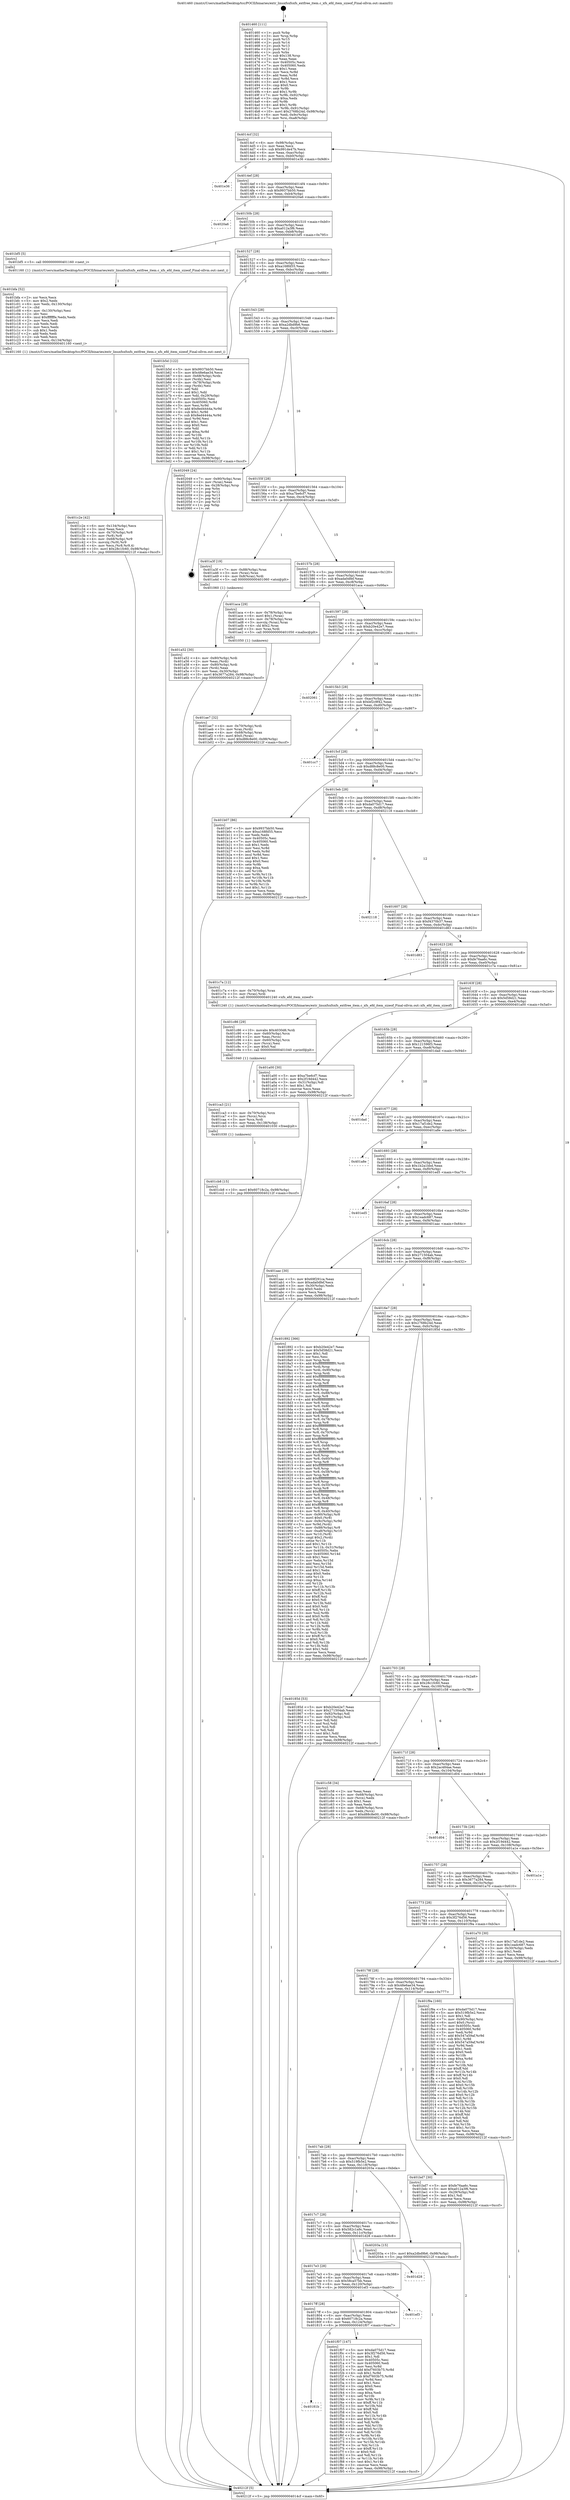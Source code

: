 digraph "0x401460" {
  label = "0x401460 (/mnt/c/Users/mathe/Desktop/tcc/POCII/binaries/extr_linuxfsxfsxfs_extfree_item.c_xfs_efd_item_sizeof_Final-ollvm.out::main(0))"
  labelloc = "t"
  node[shape=record]

  Entry [label="",width=0.3,height=0.3,shape=circle,fillcolor=black,style=filled]
  "0x4014cf" [label="{
     0x4014cf [32]\l
     | [instrs]\l
     &nbsp;&nbsp;0x4014cf \<+6\>: mov -0x98(%rbp),%eax\l
     &nbsp;&nbsp;0x4014d5 \<+2\>: mov %eax,%ecx\l
     &nbsp;&nbsp;0x4014d7 \<+6\>: sub $0x991de47b,%ecx\l
     &nbsp;&nbsp;0x4014dd \<+6\>: mov %eax,-0xac(%rbp)\l
     &nbsp;&nbsp;0x4014e3 \<+6\>: mov %ecx,-0xb0(%rbp)\l
     &nbsp;&nbsp;0x4014e9 \<+6\>: je 0000000000401e36 \<main+0x9d6\>\l
  }"]
  "0x401e36" [label="{
     0x401e36\l
  }", style=dashed]
  "0x4014ef" [label="{
     0x4014ef [28]\l
     | [instrs]\l
     &nbsp;&nbsp;0x4014ef \<+5\>: jmp 00000000004014f4 \<main+0x94\>\l
     &nbsp;&nbsp;0x4014f4 \<+6\>: mov -0xac(%rbp),%eax\l
     &nbsp;&nbsp;0x4014fa \<+5\>: sub $0x9937bb50,%eax\l
     &nbsp;&nbsp;0x4014ff \<+6\>: mov %eax,-0xb4(%rbp)\l
     &nbsp;&nbsp;0x401505 \<+6\>: je 00000000004020a6 \<main+0xc46\>\l
  }"]
  Exit [label="",width=0.3,height=0.3,shape=circle,fillcolor=black,style=filled,peripheries=2]
  "0x4020a6" [label="{
     0x4020a6\l
  }", style=dashed]
  "0x40150b" [label="{
     0x40150b [28]\l
     | [instrs]\l
     &nbsp;&nbsp;0x40150b \<+5\>: jmp 0000000000401510 \<main+0xb0\>\l
     &nbsp;&nbsp;0x401510 \<+6\>: mov -0xac(%rbp),%eax\l
     &nbsp;&nbsp;0x401516 \<+5\>: sub $0xa012a3f6,%eax\l
     &nbsp;&nbsp;0x40151b \<+6\>: mov %eax,-0xb8(%rbp)\l
     &nbsp;&nbsp;0x401521 \<+6\>: je 0000000000401bf5 \<main+0x795\>\l
  }"]
  "0x40181b" [label="{
     0x40181b\l
  }", style=dashed]
  "0x401bf5" [label="{
     0x401bf5 [5]\l
     | [instrs]\l
     &nbsp;&nbsp;0x401bf5 \<+5\>: call 0000000000401160 \<next_i\>\l
     | [calls]\l
     &nbsp;&nbsp;0x401160 \{1\} (/mnt/c/Users/mathe/Desktop/tcc/POCII/binaries/extr_linuxfsxfsxfs_extfree_item.c_xfs_efd_item_sizeof_Final-ollvm.out::next_i)\l
  }"]
  "0x401527" [label="{
     0x401527 [28]\l
     | [instrs]\l
     &nbsp;&nbsp;0x401527 \<+5\>: jmp 000000000040152c \<main+0xcc\>\l
     &nbsp;&nbsp;0x40152c \<+6\>: mov -0xac(%rbp),%eax\l
     &nbsp;&nbsp;0x401532 \<+5\>: sub $0xa168fd55,%eax\l
     &nbsp;&nbsp;0x401537 \<+6\>: mov %eax,-0xbc(%rbp)\l
     &nbsp;&nbsp;0x40153d \<+6\>: je 0000000000401b5d \<main+0x6fd\>\l
  }"]
  "0x401f07" [label="{
     0x401f07 [147]\l
     | [instrs]\l
     &nbsp;&nbsp;0x401f07 \<+5\>: mov $0xda075d17,%eax\l
     &nbsp;&nbsp;0x401f0c \<+5\>: mov $0x3f276d56,%ecx\l
     &nbsp;&nbsp;0x401f11 \<+2\>: mov $0x1,%dl\l
     &nbsp;&nbsp;0x401f13 \<+7\>: mov 0x40505c,%esi\l
     &nbsp;&nbsp;0x401f1a \<+7\>: mov 0x405060,%edi\l
     &nbsp;&nbsp;0x401f21 \<+3\>: mov %esi,%r8d\l
     &nbsp;&nbsp;0x401f24 \<+7\>: add $0xf7603b75,%r8d\l
     &nbsp;&nbsp;0x401f2b \<+4\>: sub $0x1,%r8d\l
     &nbsp;&nbsp;0x401f2f \<+7\>: sub $0xf7603b75,%r8d\l
     &nbsp;&nbsp;0x401f36 \<+4\>: imul %r8d,%esi\l
     &nbsp;&nbsp;0x401f3a \<+3\>: and $0x1,%esi\l
     &nbsp;&nbsp;0x401f3d \<+3\>: cmp $0x0,%esi\l
     &nbsp;&nbsp;0x401f40 \<+4\>: sete %r9b\l
     &nbsp;&nbsp;0x401f44 \<+3\>: cmp $0xa,%edi\l
     &nbsp;&nbsp;0x401f47 \<+4\>: setl %r10b\l
     &nbsp;&nbsp;0x401f4b \<+3\>: mov %r9b,%r11b\l
     &nbsp;&nbsp;0x401f4e \<+4\>: xor $0xff,%r11b\l
     &nbsp;&nbsp;0x401f52 \<+3\>: mov %r10b,%bl\l
     &nbsp;&nbsp;0x401f55 \<+3\>: xor $0xff,%bl\l
     &nbsp;&nbsp;0x401f58 \<+3\>: xor $0x0,%dl\l
     &nbsp;&nbsp;0x401f5b \<+3\>: mov %r11b,%r14b\l
     &nbsp;&nbsp;0x401f5e \<+4\>: and $0x0,%r14b\l
     &nbsp;&nbsp;0x401f62 \<+3\>: and %dl,%r9b\l
     &nbsp;&nbsp;0x401f65 \<+3\>: mov %bl,%r15b\l
     &nbsp;&nbsp;0x401f68 \<+4\>: and $0x0,%r15b\l
     &nbsp;&nbsp;0x401f6c \<+3\>: and %dl,%r10b\l
     &nbsp;&nbsp;0x401f6f \<+3\>: or %r9b,%r14b\l
     &nbsp;&nbsp;0x401f72 \<+3\>: or %r10b,%r15b\l
     &nbsp;&nbsp;0x401f75 \<+3\>: xor %r15b,%r14b\l
     &nbsp;&nbsp;0x401f78 \<+3\>: or %bl,%r11b\l
     &nbsp;&nbsp;0x401f7b \<+4\>: xor $0xff,%r11b\l
     &nbsp;&nbsp;0x401f7f \<+3\>: or $0x0,%dl\l
     &nbsp;&nbsp;0x401f82 \<+3\>: and %dl,%r11b\l
     &nbsp;&nbsp;0x401f85 \<+3\>: or %r11b,%r14b\l
     &nbsp;&nbsp;0x401f88 \<+4\>: test $0x1,%r14b\l
     &nbsp;&nbsp;0x401f8c \<+3\>: cmovne %ecx,%eax\l
     &nbsp;&nbsp;0x401f8f \<+6\>: mov %eax,-0x98(%rbp)\l
     &nbsp;&nbsp;0x401f95 \<+5\>: jmp 000000000040212f \<main+0xccf\>\l
  }"]
  "0x401b5d" [label="{
     0x401b5d [122]\l
     | [instrs]\l
     &nbsp;&nbsp;0x401b5d \<+5\>: mov $0x9937bb50,%eax\l
     &nbsp;&nbsp;0x401b62 \<+5\>: mov $0x48e6ae34,%ecx\l
     &nbsp;&nbsp;0x401b67 \<+4\>: mov -0x68(%rbp),%rdx\l
     &nbsp;&nbsp;0x401b6b \<+2\>: mov (%rdx),%esi\l
     &nbsp;&nbsp;0x401b6d \<+4\>: mov -0x78(%rbp),%rdx\l
     &nbsp;&nbsp;0x401b71 \<+2\>: cmp (%rdx),%esi\l
     &nbsp;&nbsp;0x401b73 \<+4\>: setl %dil\l
     &nbsp;&nbsp;0x401b77 \<+4\>: and $0x1,%dil\l
     &nbsp;&nbsp;0x401b7b \<+4\>: mov %dil,-0x29(%rbp)\l
     &nbsp;&nbsp;0x401b7f \<+7\>: mov 0x40505c,%esi\l
     &nbsp;&nbsp;0x401b86 \<+8\>: mov 0x405060,%r8d\l
     &nbsp;&nbsp;0x401b8e \<+3\>: mov %esi,%r9d\l
     &nbsp;&nbsp;0x401b91 \<+7\>: add $0x8ed4444a,%r9d\l
     &nbsp;&nbsp;0x401b98 \<+4\>: sub $0x1,%r9d\l
     &nbsp;&nbsp;0x401b9c \<+7\>: sub $0x8ed4444a,%r9d\l
     &nbsp;&nbsp;0x401ba3 \<+4\>: imul %r9d,%esi\l
     &nbsp;&nbsp;0x401ba7 \<+3\>: and $0x1,%esi\l
     &nbsp;&nbsp;0x401baa \<+3\>: cmp $0x0,%esi\l
     &nbsp;&nbsp;0x401bad \<+4\>: sete %dil\l
     &nbsp;&nbsp;0x401bb1 \<+4\>: cmp $0xa,%r8d\l
     &nbsp;&nbsp;0x401bb5 \<+4\>: setl %r10b\l
     &nbsp;&nbsp;0x401bb9 \<+3\>: mov %dil,%r11b\l
     &nbsp;&nbsp;0x401bbc \<+3\>: and %r10b,%r11b\l
     &nbsp;&nbsp;0x401bbf \<+3\>: xor %r10b,%dil\l
     &nbsp;&nbsp;0x401bc2 \<+3\>: or %dil,%r11b\l
     &nbsp;&nbsp;0x401bc5 \<+4\>: test $0x1,%r11b\l
     &nbsp;&nbsp;0x401bc9 \<+3\>: cmovne %ecx,%eax\l
     &nbsp;&nbsp;0x401bcc \<+6\>: mov %eax,-0x98(%rbp)\l
     &nbsp;&nbsp;0x401bd2 \<+5\>: jmp 000000000040212f \<main+0xccf\>\l
  }"]
  "0x401543" [label="{
     0x401543 [28]\l
     | [instrs]\l
     &nbsp;&nbsp;0x401543 \<+5\>: jmp 0000000000401548 \<main+0xe8\>\l
     &nbsp;&nbsp;0x401548 \<+6\>: mov -0xac(%rbp),%eax\l
     &nbsp;&nbsp;0x40154e \<+5\>: sub $0xa2dbd9b6,%eax\l
     &nbsp;&nbsp;0x401553 \<+6\>: mov %eax,-0xc0(%rbp)\l
     &nbsp;&nbsp;0x401559 \<+6\>: je 0000000000402049 \<main+0xbe9\>\l
  }"]
  "0x4017ff" [label="{
     0x4017ff [28]\l
     | [instrs]\l
     &nbsp;&nbsp;0x4017ff \<+5\>: jmp 0000000000401804 \<main+0x3a4\>\l
     &nbsp;&nbsp;0x401804 \<+6\>: mov -0xac(%rbp),%eax\l
     &nbsp;&nbsp;0x40180a \<+5\>: sub $0x60718c2a,%eax\l
     &nbsp;&nbsp;0x40180f \<+6\>: mov %eax,-0x124(%rbp)\l
     &nbsp;&nbsp;0x401815 \<+6\>: je 0000000000401f07 \<main+0xaa7\>\l
  }"]
  "0x402049" [label="{
     0x402049 [24]\l
     | [instrs]\l
     &nbsp;&nbsp;0x402049 \<+7\>: mov -0x90(%rbp),%rax\l
     &nbsp;&nbsp;0x402050 \<+2\>: mov (%rax),%eax\l
     &nbsp;&nbsp;0x402052 \<+4\>: lea -0x28(%rbp),%rsp\l
     &nbsp;&nbsp;0x402056 \<+1\>: pop %rbx\l
     &nbsp;&nbsp;0x402057 \<+2\>: pop %r12\l
     &nbsp;&nbsp;0x402059 \<+2\>: pop %r13\l
     &nbsp;&nbsp;0x40205b \<+2\>: pop %r14\l
     &nbsp;&nbsp;0x40205d \<+2\>: pop %r15\l
     &nbsp;&nbsp;0x40205f \<+1\>: pop %rbp\l
     &nbsp;&nbsp;0x402060 \<+1\>: ret\l
  }"]
  "0x40155f" [label="{
     0x40155f [28]\l
     | [instrs]\l
     &nbsp;&nbsp;0x40155f \<+5\>: jmp 0000000000401564 \<main+0x104\>\l
     &nbsp;&nbsp;0x401564 \<+6\>: mov -0xac(%rbp),%eax\l
     &nbsp;&nbsp;0x40156a \<+5\>: sub $0xa7be6cf7,%eax\l
     &nbsp;&nbsp;0x40156f \<+6\>: mov %eax,-0xc4(%rbp)\l
     &nbsp;&nbsp;0x401575 \<+6\>: je 0000000000401a3f \<main+0x5df\>\l
  }"]
  "0x401ef3" [label="{
     0x401ef3\l
  }", style=dashed]
  "0x401a3f" [label="{
     0x401a3f [19]\l
     | [instrs]\l
     &nbsp;&nbsp;0x401a3f \<+7\>: mov -0x88(%rbp),%rax\l
     &nbsp;&nbsp;0x401a46 \<+3\>: mov (%rax),%rax\l
     &nbsp;&nbsp;0x401a49 \<+4\>: mov 0x8(%rax),%rdi\l
     &nbsp;&nbsp;0x401a4d \<+5\>: call 0000000000401060 \<atoi@plt\>\l
     | [calls]\l
     &nbsp;&nbsp;0x401060 \{1\} (unknown)\l
  }"]
  "0x40157b" [label="{
     0x40157b [28]\l
     | [instrs]\l
     &nbsp;&nbsp;0x40157b \<+5\>: jmp 0000000000401580 \<main+0x120\>\l
     &nbsp;&nbsp;0x401580 \<+6\>: mov -0xac(%rbp),%eax\l
     &nbsp;&nbsp;0x401586 \<+5\>: sub $0xada0dfef,%eax\l
     &nbsp;&nbsp;0x40158b \<+6\>: mov %eax,-0xc8(%rbp)\l
     &nbsp;&nbsp;0x401591 \<+6\>: je 0000000000401aca \<main+0x66a\>\l
  }"]
  "0x4017e3" [label="{
     0x4017e3 [28]\l
     | [instrs]\l
     &nbsp;&nbsp;0x4017e3 \<+5\>: jmp 00000000004017e8 \<main+0x388\>\l
     &nbsp;&nbsp;0x4017e8 \<+6\>: mov -0xac(%rbp),%eax\l
     &nbsp;&nbsp;0x4017ee \<+5\>: sub $0x58ca57bb,%eax\l
     &nbsp;&nbsp;0x4017f3 \<+6\>: mov %eax,-0x120(%rbp)\l
     &nbsp;&nbsp;0x4017f9 \<+6\>: je 0000000000401ef3 \<main+0xa93\>\l
  }"]
  "0x401aca" [label="{
     0x401aca [29]\l
     | [instrs]\l
     &nbsp;&nbsp;0x401aca \<+4\>: mov -0x78(%rbp),%rax\l
     &nbsp;&nbsp;0x401ace \<+6\>: movl $0x1,(%rax)\l
     &nbsp;&nbsp;0x401ad4 \<+4\>: mov -0x78(%rbp),%rax\l
     &nbsp;&nbsp;0x401ad8 \<+3\>: movslq (%rax),%rax\l
     &nbsp;&nbsp;0x401adb \<+4\>: shl $0x2,%rax\l
     &nbsp;&nbsp;0x401adf \<+3\>: mov %rax,%rdi\l
     &nbsp;&nbsp;0x401ae2 \<+5\>: call 0000000000401050 \<malloc@plt\>\l
     | [calls]\l
     &nbsp;&nbsp;0x401050 \{1\} (unknown)\l
  }"]
  "0x401597" [label="{
     0x401597 [28]\l
     | [instrs]\l
     &nbsp;&nbsp;0x401597 \<+5\>: jmp 000000000040159c \<main+0x13c\>\l
     &nbsp;&nbsp;0x40159c \<+6\>: mov -0xac(%rbp),%eax\l
     &nbsp;&nbsp;0x4015a2 \<+5\>: sub $0xb20e42e7,%eax\l
     &nbsp;&nbsp;0x4015a7 \<+6\>: mov %eax,-0xcc(%rbp)\l
     &nbsp;&nbsp;0x4015ad \<+6\>: je 0000000000402061 \<main+0xc01\>\l
  }"]
  "0x401d28" [label="{
     0x401d28\l
  }", style=dashed]
  "0x402061" [label="{
     0x402061\l
  }", style=dashed]
  "0x4015b3" [label="{
     0x4015b3 [28]\l
     | [instrs]\l
     &nbsp;&nbsp;0x4015b3 \<+5\>: jmp 00000000004015b8 \<main+0x158\>\l
     &nbsp;&nbsp;0x4015b8 \<+6\>: mov -0xac(%rbp),%eax\l
     &nbsp;&nbsp;0x4015be \<+5\>: sub $0xbf2c9f42,%eax\l
     &nbsp;&nbsp;0x4015c3 \<+6\>: mov %eax,-0xd0(%rbp)\l
     &nbsp;&nbsp;0x4015c9 \<+6\>: je 0000000000401cc7 \<main+0x867\>\l
  }"]
  "0x4017c7" [label="{
     0x4017c7 [28]\l
     | [instrs]\l
     &nbsp;&nbsp;0x4017c7 \<+5\>: jmp 00000000004017cc \<main+0x36c\>\l
     &nbsp;&nbsp;0x4017cc \<+6\>: mov -0xac(%rbp),%eax\l
     &nbsp;&nbsp;0x4017d2 \<+5\>: sub $0x582c1a9c,%eax\l
     &nbsp;&nbsp;0x4017d7 \<+6\>: mov %eax,-0x11c(%rbp)\l
     &nbsp;&nbsp;0x4017dd \<+6\>: je 0000000000401d28 \<main+0x8c8\>\l
  }"]
  "0x401cc7" [label="{
     0x401cc7\l
  }", style=dashed]
  "0x4015cf" [label="{
     0x4015cf [28]\l
     | [instrs]\l
     &nbsp;&nbsp;0x4015cf \<+5\>: jmp 00000000004015d4 \<main+0x174\>\l
     &nbsp;&nbsp;0x4015d4 \<+6\>: mov -0xac(%rbp),%eax\l
     &nbsp;&nbsp;0x4015da \<+5\>: sub $0xd88c8e00,%eax\l
     &nbsp;&nbsp;0x4015df \<+6\>: mov %eax,-0xd4(%rbp)\l
     &nbsp;&nbsp;0x4015e5 \<+6\>: je 0000000000401b07 \<main+0x6a7\>\l
  }"]
  "0x40203a" [label="{
     0x40203a [15]\l
     | [instrs]\l
     &nbsp;&nbsp;0x40203a \<+10\>: movl $0xa2dbd9b6,-0x98(%rbp)\l
     &nbsp;&nbsp;0x402044 \<+5\>: jmp 000000000040212f \<main+0xccf\>\l
  }"]
  "0x401b07" [label="{
     0x401b07 [86]\l
     | [instrs]\l
     &nbsp;&nbsp;0x401b07 \<+5\>: mov $0x9937bb50,%eax\l
     &nbsp;&nbsp;0x401b0c \<+5\>: mov $0xa168fd55,%ecx\l
     &nbsp;&nbsp;0x401b11 \<+2\>: xor %edx,%edx\l
     &nbsp;&nbsp;0x401b13 \<+7\>: mov 0x40505c,%esi\l
     &nbsp;&nbsp;0x401b1a \<+7\>: mov 0x405060,%edi\l
     &nbsp;&nbsp;0x401b21 \<+3\>: sub $0x1,%edx\l
     &nbsp;&nbsp;0x401b24 \<+3\>: mov %esi,%r8d\l
     &nbsp;&nbsp;0x401b27 \<+3\>: add %edx,%r8d\l
     &nbsp;&nbsp;0x401b2a \<+4\>: imul %r8d,%esi\l
     &nbsp;&nbsp;0x401b2e \<+3\>: and $0x1,%esi\l
     &nbsp;&nbsp;0x401b31 \<+3\>: cmp $0x0,%esi\l
     &nbsp;&nbsp;0x401b34 \<+4\>: sete %r9b\l
     &nbsp;&nbsp;0x401b38 \<+3\>: cmp $0xa,%edi\l
     &nbsp;&nbsp;0x401b3b \<+4\>: setl %r10b\l
     &nbsp;&nbsp;0x401b3f \<+3\>: mov %r9b,%r11b\l
     &nbsp;&nbsp;0x401b42 \<+3\>: and %r10b,%r11b\l
     &nbsp;&nbsp;0x401b45 \<+3\>: xor %r10b,%r9b\l
     &nbsp;&nbsp;0x401b48 \<+3\>: or %r9b,%r11b\l
     &nbsp;&nbsp;0x401b4b \<+4\>: test $0x1,%r11b\l
     &nbsp;&nbsp;0x401b4f \<+3\>: cmovne %ecx,%eax\l
     &nbsp;&nbsp;0x401b52 \<+6\>: mov %eax,-0x98(%rbp)\l
     &nbsp;&nbsp;0x401b58 \<+5\>: jmp 000000000040212f \<main+0xccf\>\l
  }"]
  "0x4015eb" [label="{
     0x4015eb [28]\l
     | [instrs]\l
     &nbsp;&nbsp;0x4015eb \<+5\>: jmp 00000000004015f0 \<main+0x190\>\l
     &nbsp;&nbsp;0x4015f0 \<+6\>: mov -0xac(%rbp),%eax\l
     &nbsp;&nbsp;0x4015f6 \<+5\>: sub $0xda075d17,%eax\l
     &nbsp;&nbsp;0x4015fb \<+6\>: mov %eax,-0xd8(%rbp)\l
     &nbsp;&nbsp;0x401601 \<+6\>: je 0000000000402118 \<main+0xcb8\>\l
  }"]
  "0x401cb8" [label="{
     0x401cb8 [15]\l
     | [instrs]\l
     &nbsp;&nbsp;0x401cb8 \<+10\>: movl $0x60718c2a,-0x98(%rbp)\l
     &nbsp;&nbsp;0x401cc2 \<+5\>: jmp 000000000040212f \<main+0xccf\>\l
  }"]
  "0x402118" [label="{
     0x402118\l
  }", style=dashed]
  "0x401607" [label="{
     0x401607 [28]\l
     | [instrs]\l
     &nbsp;&nbsp;0x401607 \<+5\>: jmp 000000000040160c \<main+0x1ac\>\l
     &nbsp;&nbsp;0x40160c \<+6\>: mov -0xac(%rbp),%eax\l
     &nbsp;&nbsp;0x401612 \<+5\>: sub $0xf4370b37,%eax\l
     &nbsp;&nbsp;0x401617 \<+6\>: mov %eax,-0xdc(%rbp)\l
     &nbsp;&nbsp;0x40161d \<+6\>: je 0000000000401d83 \<main+0x923\>\l
  }"]
  "0x401ca3" [label="{
     0x401ca3 [21]\l
     | [instrs]\l
     &nbsp;&nbsp;0x401ca3 \<+4\>: mov -0x70(%rbp),%rcx\l
     &nbsp;&nbsp;0x401ca7 \<+3\>: mov (%rcx),%rcx\l
     &nbsp;&nbsp;0x401caa \<+3\>: mov %rcx,%rdi\l
     &nbsp;&nbsp;0x401cad \<+6\>: mov %eax,-0x138(%rbp)\l
     &nbsp;&nbsp;0x401cb3 \<+5\>: call 0000000000401030 \<free@plt\>\l
     | [calls]\l
     &nbsp;&nbsp;0x401030 \{1\} (unknown)\l
  }"]
  "0x401d83" [label="{
     0x401d83\l
  }", style=dashed]
  "0x401623" [label="{
     0x401623 [28]\l
     | [instrs]\l
     &nbsp;&nbsp;0x401623 \<+5\>: jmp 0000000000401628 \<main+0x1c8\>\l
     &nbsp;&nbsp;0x401628 \<+6\>: mov -0xac(%rbp),%eax\l
     &nbsp;&nbsp;0x40162e \<+5\>: sub $0xfe76aa6c,%eax\l
     &nbsp;&nbsp;0x401633 \<+6\>: mov %eax,-0xe0(%rbp)\l
     &nbsp;&nbsp;0x401639 \<+6\>: je 0000000000401c7a \<main+0x81a\>\l
  }"]
  "0x401c86" [label="{
     0x401c86 [29]\l
     | [instrs]\l
     &nbsp;&nbsp;0x401c86 \<+10\>: movabs $0x4030d6,%rdi\l
     &nbsp;&nbsp;0x401c90 \<+4\>: mov -0x60(%rbp),%rcx\l
     &nbsp;&nbsp;0x401c94 \<+2\>: mov %eax,(%rcx)\l
     &nbsp;&nbsp;0x401c96 \<+4\>: mov -0x60(%rbp),%rcx\l
     &nbsp;&nbsp;0x401c9a \<+2\>: mov (%rcx),%esi\l
     &nbsp;&nbsp;0x401c9c \<+2\>: mov $0x0,%al\l
     &nbsp;&nbsp;0x401c9e \<+5\>: call 0000000000401040 \<printf@plt\>\l
     | [calls]\l
     &nbsp;&nbsp;0x401040 \{1\} (unknown)\l
  }"]
  "0x401c7a" [label="{
     0x401c7a [12]\l
     | [instrs]\l
     &nbsp;&nbsp;0x401c7a \<+4\>: mov -0x70(%rbp),%rax\l
     &nbsp;&nbsp;0x401c7e \<+3\>: mov (%rax),%rdi\l
     &nbsp;&nbsp;0x401c81 \<+5\>: call 0000000000401240 \<xfs_efd_item_sizeof\>\l
     | [calls]\l
     &nbsp;&nbsp;0x401240 \{1\} (/mnt/c/Users/mathe/Desktop/tcc/POCII/binaries/extr_linuxfsxfsxfs_extfree_item.c_xfs_efd_item_sizeof_Final-ollvm.out::xfs_efd_item_sizeof)\l
  }"]
  "0x40163f" [label="{
     0x40163f [28]\l
     | [instrs]\l
     &nbsp;&nbsp;0x40163f \<+5\>: jmp 0000000000401644 \<main+0x1e4\>\l
     &nbsp;&nbsp;0x401644 \<+6\>: mov -0xac(%rbp),%eax\l
     &nbsp;&nbsp;0x40164a \<+5\>: sub $0x5d58d21,%eax\l
     &nbsp;&nbsp;0x40164f \<+6\>: mov %eax,-0xe4(%rbp)\l
     &nbsp;&nbsp;0x401655 \<+6\>: je 0000000000401a00 \<main+0x5a0\>\l
  }"]
  "0x401c2e" [label="{
     0x401c2e [42]\l
     | [instrs]\l
     &nbsp;&nbsp;0x401c2e \<+6\>: mov -0x134(%rbp),%ecx\l
     &nbsp;&nbsp;0x401c34 \<+3\>: imul %eax,%ecx\l
     &nbsp;&nbsp;0x401c37 \<+4\>: mov -0x70(%rbp),%r8\l
     &nbsp;&nbsp;0x401c3b \<+3\>: mov (%r8),%r8\l
     &nbsp;&nbsp;0x401c3e \<+4\>: mov -0x68(%rbp),%r9\l
     &nbsp;&nbsp;0x401c42 \<+3\>: movslq (%r9),%r9\l
     &nbsp;&nbsp;0x401c45 \<+4\>: mov %ecx,(%r8,%r9,4)\l
     &nbsp;&nbsp;0x401c49 \<+10\>: movl $0x28c1fc60,-0x98(%rbp)\l
     &nbsp;&nbsp;0x401c53 \<+5\>: jmp 000000000040212f \<main+0xccf\>\l
  }"]
  "0x401a00" [label="{
     0x401a00 [30]\l
     | [instrs]\l
     &nbsp;&nbsp;0x401a00 \<+5\>: mov $0xa7be6cf7,%eax\l
     &nbsp;&nbsp;0x401a05 \<+5\>: mov $0x2f19d442,%ecx\l
     &nbsp;&nbsp;0x401a0a \<+3\>: mov -0x31(%rbp),%dl\l
     &nbsp;&nbsp;0x401a0d \<+3\>: test $0x1,%dl\l
     &nbsp;&nbsp;0x401a10 \<+3\>: cmovne %ecx,%eax\l
     &nbsp;&nbsp;0x401a13 \<+6\>: mov %eax,-0x98(%rbp)\l
     &nbsp;&nbsp;0x401a19 \<+5\>: jmp 000000000040212f \<main+0xccf\>\l
  }"]
  "0x40165b" [label="{
     0x40165b [28]\l
     | [instrs]\l
     &nbsp;&nbsp;0x40165b \<+5\>: jmp 0000000000401660 \<main+0x200\>\l
     &nbsp;&nbsp;0x401660 \<+6\>: mov -0xac(%rbp),%eax\l
     &nbsp;&nbsp;0x401666 \<+5\>: sub $0x121596f3,%eax\l
     &nbsp;&nbsp;0x40166b \<+6\>: mov %eax,-0xe8(%rbp)\l
     &nbsp;&nbsp;0x401671 \<+6\>: je 0000000000401dad \<main+0x94d\>\l
  }"]
  "0x401bfa" [label="{
     0x401bfa [52]\l
     | [instrs]\l
     &nbsp;&nbsp;0x401bfa \<+2\>: xor %ecx,%ecx\l
     &nbsp;&nbsp;0x401bfc \<+5\>: mov $0x2,%edx\l
     &nbsp;&nbsp;0x401c01 \<+6\>: mov %edx,-0x130(%rbp)\l
     &nbsp;&nbsp;0x401c07 \<+1\>: cltd\l
     &nbsp;&nbsp;0x401c08 \<+6\>: mov -0x130(%rbp),%esi\l
     &nbsp;&nbsp;0x401c0e \<+2\>: idiv %esi\l
     &nbsp;&nbsp;0x401c10 \<+6\>: imul $0xfffffffe,%edx,%edx\l
     &nbsp;&nbsp;0x401c16 \<+2\>: mov %ecx,%edi\l
     &nbsp;&nbsp;0x401c18 \<+2\>: sub %edx,%edi\l
     &nbsp;&nbsp;0x401c1a \<+2\>: mov %ecx,%edx\l
     &nbsp;&nbsp;0x401c1c \<+3\>: sub $0x1,%edx\l
     &nbsp;&nbsp;0x401c1f \<+2\>: add %edx,%edi\l
     &nbsp;&nbsp;0x401c21 \<+2\>: sub %edi,%ecx\l
     &nbsp;&nbsp;0x401c23 \<+6\>: mov %ecx,-0x134(%rbp)\l
     &nbsp;&nbsp;0x401c29 \<+5\>: call 0000000000401160 \<next_i\>\l
     | [calls]\l
     &nbsp;&nbsp;0x401160 \{1\} (/mnt/c/Users/mathe/Desktop/tcc/POCII/binaries/extr_linuxfsxfsxfs_extfree_item.c_xfs_efd_item_sizeof_Final-ollvm.out::next_i)\l
  }"]
  "0x401dad" [label="{
     0x401dad\l
  }", style=dashed]
  "0x401677" [label="{
     0x401677 [28]\l
     | [instrs]\l
     &nbsp;&nbsp;0x401677 \<+5\>: jmp 000000000040167c \<main+0x21c\>\l
     &nbsp;&nbsp;0x40167c \<+6\>: mov -0xac(%rbp),%eax\l
     &nbsp;&nbsp;0x401682 \<+5\>: sub $0x17af1de2,%eax\l
     &nbsp;&nbsp;0x401687 \<+6\>: mov %eax,-0xec(%rbp)\l
     &nbsp;&nbsp;0x40168d \<+6\>: je 0000000000401a8e \<main+0x62e\>\l
  }"]
  "0x4017ab" [label="{
     0x4017ab [28]\l
     | [instrs]\l
     &nbsp;&nbsp;0x4017ab \<+5\>: jmp 00000000004017b0 \<main+0x350\>\l
     &nbsp;&nbsp;0x4017b0 \<+6\>: mov -0xac(%rbp),%eax\l
     &nbsp;&nbsp;0x4017b6 \<+5\>: sub $0x519fb5e2,%eax\l
     &nbsp;&nbsp;0x4017bb \<+6\>: mov %eax,-0x118(%rbp)\l
     &nbsp;&nbsp;0x4017c1 \<+6\>: je 000000000040203a \<main+0xbda\>\l
  }"]
  "0x401a8e" [label="{
     0x401a8e\l
  }", style=dashed]
  "0x401693" [label="{
     0x401693 [28]\l
     | [instrs]\l
     &nbsp;&nbsp;0x401693 \<+5\>: jmp 0000000000401698 \<main+0x238\>\l
     &nbsp;&nbsp;0x401698 \<+6\>: mov -0xac(%rbp),%eax\l
     &nbsp;&nbsp;0x40169e \<+5\>: sub $0x1b2a1bbd,%eax\l
     &nbsp;&nbsp;0x4016a3 \<+6\>: mov %eax,-0xf0(%rbp)\l
     &nbsp;&nbsp;0x4016a9 \<+6\>: je 0000000000401ed5 \<main+0xa75\>\l
  }"]
  "0x401bd7" [label="{
     0x401bd7 [30]\l
     | [instrs]\l
     &nbsp;&nbsp;0x401bd7 \<+5\>: mov $0xfe76aa6c,%eax\l
     &nbsp;&nbsp;0x401bdc \<+5\>: mov $0xa012a3f6,%ecx\l
     &nbsp;&nbsp;0x401be1 \<+3\>: mov -0x29(%rbp),%dl\l
     &nbsp;&nbsp;0x401be4 \<+3\>: test $0x1,%dl\l
     &nbsp;&nbsp;0x401be7 \<+3\>: cmovne %ecx,%eax\l
     &nbsp;&nbsp;0x401bea \<+6\>: mov %eax,-0x98(%rbp)\l
     &nbsp;&nbsp;0x401bf0 \<+5\>: jmp 000000000040212f \<main+0xccf\>\l
  }"]
  "0x401ed5" [label="{
     0x401ed5\l
  }", style=dashed]
  "0x4016af" [label="{
     0x4016af [28]\l
     | [instrs]\l
     &nbsp;&nbsp;0x4016af \<+5\>: jmp 00000000004016b4 \<main+0x254\>\l
     &nbsp;&nbsp;0x4016b4 \<+6\>: mov -0xac(%rbp),%eax\l
     &nbsp;&nbsp;0x4016ba \<+5\>: sub $0x1eadc687,%eax\l
     &nbsp;&nbsp;0x4016bf \<+6\>: mov %eax,-0xf4(%rbp)\l
     &nbsp;&nbsp;0x4016c5 \<+6\>: je 0000000000401aac \<main+0x64c\>\l
  }"]
  "0x40178f" [label="{
     0x40178f [28]\l
     | [instrs]\l
     &nbsp;&nbsp;0x40178f \<+5\>: jmp 0000000000401794 \<main+0x334\>\l
     &nbsp;&nbsp;0x401794 \<+6\>: mov -0xac(%rbp),%eax\l
     &nbsp;&nbsp;0x40179a \<+5\>: sub $0x48e6ae34,%eax\l
     &nbsp;&nbsp;0x40179f \<+6\>: mov %eax,-0x114(%rbp)\l
     &nbsp;&nbsp;0x4017a5 \<+6\>: je 0000000000401bd7 \<main+0x777\>\l
  }"]
  "0x401aac" [label="{
     0x401aac [30]\l
     | [instrs]\l
     &nbsp;&nbsp;0x401aac \<+5\>: mov $0x69f291ca,%eax\l
     &nbsp;&nbsp;0x401ab1 \<+5\>: mov $0xada0dfef,%ecx\l
     &nbsp;&nbsp;0x401ab6 \<+3\>: mov -0x30(%rbp),%edx\l
     &nbsp;&nbsp;0x401ab9 \<+3\>: cmp $0x0,%edx\l
     &nbsp;&nbsp;0x401abc \<+3\>: cmove %ecx,%eax\l
     &nbsp;&nbsp;0x401abf \<+6\>: mov %eax,-0x98(%rbp)\l
     &nbsp;&nbsp;0x401ac5 \<+5\>: jmp 000000000040212f \<main+0xccf\>\l
  }"]
  "0x4016cb" [label="{
     0x4016cb [28]\l
     | [instrs]\l
     &nbsp;&nbsp;0x4016cb \<+5\>: jmp 00000000004016d0 \<main+0x270\>\l
     &nbsp;&nbsp;0x4016d0 \<+6\>: mov -0xac(%rbp),%eax\l
     &nbsp;&nbsp;0x4016d6 \<+5\>: sub $0x271504ab,%eax\l
     &nbsp;&nbsp;0x4016db \<+6\>: mov %eax,-0xf8(%rbp)\l
     &nbsp;&nbsp;0x4016e1 \<+6\>: je 0000000000401892 \<main+0x432\>\l
  }"]
  "0x401f9a" [label="{
     0x401f9a [160]\l
     | [instrs]\l
     &nbsp;&nbsp;0x401f9a \<+5\>: mov $0xda075d17,%eax\l
     &nbsp;&nbsp;0x401f9f \<+5\>: mov $0x519fb5e2,%ecx\l
     &nbsp;&nbsp;0x401fa4 \<+2\>: mov $0x1,%dl\l
     &nbsp;&nbsp;0x401fa6 \<+7\>: mov -0x90(%rbp),%rsi\l
     &nbsp;&nbsp;0x401fad \<+6\>: movl $0x0,(%rsi)\l
     &nbsp;&nbsp;0x401fb3 \<+7\>: mov 0x40505c,%edi\l
     &nbsp;&nbsp;0x401fba \<+8\>: mov 0x405060,%r8d\l
     &nbsp;&nbsp;0x401fc2 \<+3\>: mov %edi,%r9d\l
     &nbsp;&nbsp;0x401fc5 \<+7\>: add $0x547a59af,%r9d\l
     &nbsp;&nbsp;0x401fcc \<+4\>: sub $0x1,%r9d\l
     &nbsp;&nbsp;0x401fd0 \<+7\>: sub $0x547a59af,%r9d\l
     &nbsp;&nbsp;0x401fd7 \<+4\>: imul %r9d,%edi\l
     &nbsp;&nbsp;0x401fdb \<+3\>: and $0x1,%edi\l
     &nbsp;&nbsp;0x401fde \<+3\>: cmp $0x0,%edi\l
     &nbsp;&nbsp;0x401fe1 \<+4\>: sete %r10b\l
     &nbsp;&nbsp;0x401fe5 \<+4\>: cmp $0xa,%r8d\l
     &nbsp;&nbsp;0x401fe9 \<+4\>: setl %r11b\l
     &nbsp;&nbsp;0x401fed \<+3\>: mov %r10b,%bl\l
     &nbsp;&nbsp;0x401ff0 \<+3\>: xor $0xff,%bl\l
     &nbsp;&nbsp;0x401ff3 \<+3\>: mov %r11b,%r14b\l
     &nbsp;&nbsp;0x401ff6 \<+4\>: xor $0xff,%r14b\l
     &nbsp;&nbsp;0x401ffa \<+3\>: xor $0x0,%dl\l
     &nbsp;&nbsp;0x401ffd \<+3\>: mov %bl,%r15b\l
     &nbsp;&nbsp;0x402000 \<+4\>: and $0x0,%r15b\l
     &nbsp;&nbsp;0x402004 \<+3\>: and %dl,%r10b\l
     &nbsp;&nbsp;0x402007 \<+3\>: mov %r14b,%r12b\l
     &nbsp;&nbsp;0x40200a \<+4\>: and $0x0,%r12b\l
     &nbsp;&nbsp;0x40200e \<+3\>: and %dl,%r11b\l
     &nbsp;&nbsp;0x402011 \<+3\>: or %r10b,%r15b\l
     &nbsp;&nbsp;0x402014 \<+3\>: or %r11b,%r12b\l
     &nbsp;&nbsp;0x402017 \<+3\>: xor %r12b,%r15b\l
     &nbsp;&nbsp;0x40201a \<+3\>: or %r14b,%bl\l
     &nbsp;&nbsp;0x40201d \<+3\>: xor $0xff,%bl\l
     &nbsp;&nbsp;0x402020 \<+3\>: or $0x0,%dl\l
     &nbsp;&nbsp;0x402023 \<+2\>: and %dl,%bl\l
     &nbsp;&nbsp;0x402025 \<+3\>: or %bl,%r15b\l
     &nbsp;&nbsp;0x402028 \<+4\>: test $0x1,%r15b\l
     &nbsp;&nbsp;0x40202c \<+3\>: cmovne %ecx,%eax\l
     &nbsp;&nbsp;0x40202f \<+6\>: mov %eax,-0x98(%rbp)\l
     &nbsp;&nbsp;0x402035 \<+5\>: jmp 000000000040212f \<main+0xccf\>\l
  }"]
  "0x401892" [label="{
     0x401892 [366]\l
     | [instrs]\l
     &nbsp;&nbsp;0x401892 \<+5\>: mov $0xb20e42e7,%eax\l
     &nbsp;&nbsp;0x401897 \<+5\>: mov $0x5d58d21,%ecx\l
     &nbsp;&nbsp;0x40189c \<+2\>: mov $0x1,%dl\l
     &nbsp;&nbsp;0x40189e \<+2\>: xor %esi,%esi\l
     &nbsp;&nbsp;0x4018a0 \<+3\>: mov %rsp,%rdi\l
     &nbsp;&nbsp;0x4018a3 \<+4\>: add $0xfffffffffffffff0,%rdi\l
     &nbsp;&nbsp;0x4018a7 \<+3\>: mov %rdi,%rsp\l
     &nbsp;&nbsp;0x4018aa \<+7\>: mov %rdi,-0x90(%rbp)\l
     &nbsp;&nbsp;0x4018b1 \<+3\>: mov %rsp,%rdi\l
     &nbsp;&nbsp;0x4018b4 \<+4\>: add $0xfffffffffffffff0,%rdi\l
     &nbsp;&nbsp;0x4018b8 \<+3\>: mov %rdi,%rsp\l
     &nbsp;&nbsp;0x4018bb \<+3\>: mov %rsp,%r8\l
     &nbsp;&nbsp;0x4018be \<+4\>: add $0xfffffffffffffff0,%r8\l
     &nbsp;&nbsp;0x4018c2 \<+3\>: mov %r8,%rsp\l
     &nbsp;&nbsp;0x4018c5 \<+7\>: mov %r8,-0x88(%rbp)\l
     &nbsp;&nbsp;0x4018cc \<+3\>: mov %rsp,%r8\l
     &nbsp;&nbsp;0x4018cf \<+4\>: add $0xfffffffffffffff0,%r8\l
     &nbsp;&nbsp;0x4018d3 \<+3\>: mov %r8,%rsp\l
     &nbsp;&nbsp;0x4018d6 \<+4\>: mov %r8,-0x80(%rbp)\l
     &nbsp;&nbsp;0x4018da \<+3\>: mov %rsp,%r8\l
     &nbsp;&nbsp;0x4018dd \<+4\>: add $0xfffffffffffffff0,%r8\l
     &nbsp;&nbsp;0x4018e1 \<+3\>: mov %r8,%rsp\l
     &nbsp;&nbsp;0x4018e4 \<+4\>: mov %r8,-0x78(%rbp)\l
     &nbsp;&nbsp;0x4018e8 \<+3\>: mov %rsp,%r8\l
     &nbsp;&nbsp;0x4018eb \<+4\>: add $0xfffffffffffffff0,%r8\l
     &nbsp;&nbsp;0x4018ef \<+3\>: mov %r8,%rsp\l
     &nbsp;&nbsp;0x4018f2 \<+4\>: mov %r8,-0x70(%rbp)\l
     &nbsp;&nbsp;0x4018f6 \<+3\>: mov %rsp,%r8\l
     &nbsp;&nbsp;0x4018f9 \<+4\>: add $0xfffffffffffffff0,%r8\l
     &nbsp;&nbsp;0x4018fd \<+3\>: mov %r8,%rsp\l
     &nbsp;&nbsp;0x401900 \<+4\>: mov %r8,-0x68(%rbp)\l
     &nbsp;&nbsp;0x401904 \<+3\>: mov %rsp,%r8\l
     &nbsp;&nbsp;0x401907 \<+4\>: add $0xfffffffffffffff0,%r8\l
     &nbsp;&nbsp;0x40190b \<+3\>: mov %r8,%rsp\l
     &nbsp;&nbsp;0x40190e \<+4\>: mov %r8,-0x60(%rbp)\l
     &nbsp;&nbsp;0x401912 \<+3\>: mov %rsp,%r8\l
     &nbsp;&nbsp;0x401915 \<+4\>: add $0xfffffffffffffff0,%r8\l
     &nbsp;&nbsp;0x401919 \<+3\>: mov %r8,%rsp\l
     &nbsp;&nbsp;0x40191c \<+4\>: mov %r8,-0x58(%rbp)\l
     &nbsp;&nbsp;0x401920 \<+3\>: mov %rsp,%r8\l
     &nbsp;&nbsp;0x401923 \<+4\>: add $0xfffffffffffffff0,%r8\l
     &nbsp;&nbsp;0x401927 \<+3\>: mov %r8,%rsp\l
     &nbsp;&nbsp;0x40192a \<+4\>: mov %r8,-0x50(%rbp)\l
     &nbsp;&nbsp;0x40192e \<+3\>: mov %rsp,%r8\l
     &nbsp;&nbsp;0x401931 \<+4\>: add $0xfffffffffffffff0,%r8\l
     &nbsp;&nbsp;0x401935 \<+3\>: mov %r8,%rsp\l
     &nbsp;&nbsp;0x401938 \<+4\>: mov %r8,-0x48(%rbp)\l
     &nbsp;&nbsp;0x40193c \<+3\>: mov %rsp,%r8\l
     &nbsp;&nbsp;0x40193f \<+4\>: add $0xfffffffffffffff0,%r8\l
     &nbsp;&nbsp;0x401943 \<+3\>: mov %r8,%rsp\l
     &nbsp;&nbsp;0x401946 \<+4\>: mov %r8,-0x40(%rbp)\l
     &nbsp;&nbsp;0x40194a \<+7\>: mov -0x90(%rbp),%r8\l
     &nbsp;&nbsp;0x401951 \<+7\>: movl $0x0,(%r8)\l
     &nbsp;&nbsp;0x401958 \<+7\>: mov -0x9c(%rbp),%r9d\l
     &nbsp;&nbsp;0x40195f \<+3\>: mov %r9d,(%rdi)\l
     &nbsp;&nbsp;0x401962 \<+7\>: mov -0x88(%rbp),%r8\l
     &nbsp;&nbsp;0x401969 \<+7\>: mov -0xa8(%rbp),%r10\l
     &nbsp;&nbsp;0x401970 \<+3\>: mov %r10,(%r8)\l
     &nbsp;&nbsp;0x401973 \<+3\>: cmpl $0x2,(%rdi)\l
     &nbsp;&nbsp;0x401976 \<+4\>: setne %r11b\l
     &nbsp;&nbsp;0x40197a \<+4\>: and $0x1,%r11b\l
     &nbsp;&nbsp;0x40197e \<+4\>: mov %r11b,-0x31(%rbp)\l
     &nbsp;&nbsp;0x401982 \<+7\>: mov 0x40505c,%ebx\l
     &nbsp;&nbsp;0x401989 \<+8\>: mov 0x405060,%r14d\l
     &nbsp;&nbsp;0x401991 \<+3\>: sub $0x1,%esi\l
     &nbsp;&nbsp;0x401994 \<+3\>: mov %ebx,%r15d\l
     &nbsp;&nbsp;0x401997 \<+3\>: add %esi,%r15d\l
     &nbsp;&nbsp;0x40199a \<+4\>: imul %r15d,%ebx\l
     &nbsp;&nbsp;0x40199e \<+3\>: and $0x1,%ebx\l
     &nbsp;&nbsp;0x4019a1 \<+3\>: cmp $0x0,%ebx\l
     &nbsp;&nbsp;0x4019a4 \<+4\>: sete %r11b\l
     &nbsp;&nbsp;0x4019a8 \<+4\>: cmp $0xa,%r14d\l
     &nbsp;&nbsp;0x4019ac \<+4\>: setl %r12b\l
     &nbsp;&nbsp;0x4019b0 \<+3\>: mov %r11b,%r13b\l
     &nbsp;&nbsp;0x4019b3 \<+4\>: xor $0xff,%r13b\l
     &nbsp;&nbsp;0x4019b7 \<+3\>: mov %r12b,%sil\l
     &nbsp;&nbsp;0x4019ba \<+4\>: xor $0xff,%sil\l
     &nbsp;&nbsp;0x4019be \<+3\>: xor $0x0,%dl\l
     &nbsp;&nbsp;0x4019c1 \<+3\>: mov %r13b,%dil\l
     &nbsp;&nbsp;0x4019c4 \<+4\>: and $0x0,%dil\l
     &nbsp;&nbsp;0x4019c8 \<+3\>: and %dl,%r11b\l
     &nbsp;&nbsp;0x4019cb \<+3\>: mov %sil,%r8b\l
     &nbsp;&nbsp;0x4019ce \<+4\>: and $0x0,%r8b\l
     &nbsp;&nbsp;0x4019d2 \<+3\>: and %dl,%r12b\l
     &nbsp;&nbsp;0x4019d5 \<+3\>: or %r11b,%dil\l
     &nbsp;&nbsp;0x4019d8 \<+3\>: or %r12b,%r8b\l
     &nbsp;&nbsp;0x4019db \<+3\>: xor %r8b,%dil\l
     &nbsp;&nbsp;0x4019de \<+3\>: or %sil,%r13b\l
     &nbsp;&nbsp;0x4019e1 \<+4\>: xor $0xff,%r13b\l
     &nbsp;&nbsp;0x4019e5 \<+3\>: or $0x0,%dl\l
     &nbsp;&nbsp;0x4019e8 \<+3\>: and %dl,%r13b\l
     &nbsp;&nbsp;0x4019eb \<+3\>: or %r13b,%dil\l
     &nbsp;&nbsp;0x4019ee \<+4\>: test $0x1,%dil\l
     &nbsp;&nbsp;0x4019f2 \<+3\>: cmovne %ecx,%eax\l
     &nbsp;&nbsp;0x4019f5 \<+6\>: mov %eax,-0x98(%rbp)\l
     &nbsp;&nbsp;0x4019fb \<+5\>: jmp 000000000040212f \<main+0xccf\>\l
  }"]
  "0x4016e7" [label="{
     0x4016e7 [28]\l
     | [instrs]\l
     &nbsp;&nbsp;0x4016e7 \<+5\>: jmp 00000000004016ec \<main+0x28c\>\l
     &nbsp;&nbsp;0x4016ec \<+6\>: mov -0xac(%rbp),%eax\l
     &nbsp;&nbsp;0x4016f2 \<+5\>: sub $0x2768b24d,%eax\l
     &nbsp;&nbsp;0x4016f7 \<+6\>: mov %eax,-0xfc(%rbp)\l
     &nbsp;&nbsp;0x4016fd \<+6\>: je 000000000040185d \<main+0x3fd\>\l
  }"]
  "0x401ae7" [label="{
     0x401ae7 [32]\l
     | [instrs]\l
     &nbsp;&nbsp;0x401ae7 \<+4\>: mov -0x70(%rbp),%rdi\l
     &nbsp;&nbsp;0x401aeb \<+3\>: mov %rax,(%rdi)\l
     &nbsp;&nbsp;0x401aee \<+4\>: mov -0x68(%rbp),%rax\l
     &nbsp;&nbsp;0x401af2 \<+6\>: movl $0x0,(%rax)\l
     &nbsp;&nbsp;0x401af8 \<+10\>: movl $0xd88c8e00,-0x98(%rbp)\l
     &nbsp;&nbsp;0x401b02 \<+5\>: jmp 000000000040212f \<main+0xccf\>\l
  }"]
  "0x40185d" [label="{
     0x40185d [53]\l
     | [instrs]\l
     &nbsp;&nbsp;0x40185d \<+5\>: mov $0xb20e42e7,%eax\l
     &nbsp;&nbsp;0x401862 \<+5\>: mov $0x271504ab,%ecx\l
     &nbsp;&nbsp;0x401867 \<+6\>: mov -0x92(%rbp),%dl\l
     &nbsp;&nbsp;0x40186d \<+7\>: mov -0x91(%rbp),%sil\l
     &nbsp;&nbsp;0x401874 \<+3\>: mov %dl,%dil\l
     &nbsp;&nbsp;0x401877 \<+3\>: and %sil,%dil\l
     &nbsp;&nbsp;0x40187a \<+3\>: xor %sil,%dl\l
     &nbsp;&nbsp;0x40187d \<+3\>: or %dl,%dil\l
     &nbsp;&nbsp;0x401880 \<+4\>: test $0x1,%dil\l
     &nbsp;&nbsp;0x401884 \<+3\>: cmovne %ecx,%eax\l
     &nbsp;&nbsp;0x401887 \<+6\>: mov %eax,-0x98(%rbp)\l
     &nbsp;&nbsp;0x40188d \<+5\>: jmp 000000000040212f \<main+0xccf\>\l
  }"]
  "0x401703" [label="{
     0x401703 [28]\l
     | [instrs]\l
     &nbsp;&nbsp;0x401703 \<+5\>: jmp 0000000000401708 \<main+0x2a8\>\l
     &nbsp;&nbsp;0x401708 \<+6\>: mov -0xac(%rbp),%eax\l
     &nbsp;&nbsp;0x40170e \<+5\>: sub $0x28c1fc60,%eax\l
     &nbsp;&nbsp;0x401713 \<+6\>: mov %eax,-0x100(%rbp)\l
     &nbsp;&nbsp;0x401719 \<+6\>: je 0000000000401c58 \<main+0x7f8\>\l
  }"]
  "0x40212f" [label="{
     0x40212f [5]\l
     | [instrs]\l
     &nbsp;&nbsp;0x40212f \<+5\>: jmp 00000000004014cf \<main+0x6f\>\l
  }"]
  "0x401460" [label="{
     0x401460 [111]\l
     | [instrs]\l
     &nbsp;&nbsp;0x401460 \<+1\>: push %rbp\l
     &nbsp;&nbsp;0x401461 \<+3\>: mov %rsp,%rbp\l
     &nbsp;&nbsp;0x401464 \<+2\>: push %r15\l
     &nbsp;&nbsp;0x401466 \<+2\>: push %r14\l
     &nbsp;&nbsp;0x401468 \<+2\>: push %r13\l
     &nbsp;&nbsp;0x40146a \<+2\>: push %r12\l
     &nbsp;&nbsp;0x40146c \<+1\>: push %rbx\l
     &nbsp;&nbsp;0x40146d \<+7\>: sub $0x138,%rsp\l
     &nbsp;&nbsp;0x401474 \<+2\>: xor %eax,%eax\l
     &nbsp;&nbsp;0x401476 \<+7\>: mov 0x40505c,%ecx\l
     &nbsp;&nbsp;0x40147d \<+7\>: mov 0x405060,%edx\l
     &nbsp;&nbsp;0x401484 \<+3\>: sub $0x1,%eax\l
     &nbsp;&nbsp;0x401487 \<+3\>: mov %ecx,%r8d\l
     &nbsp;&nbsp;0x40148a \<+3\>: add %eax,%r8d\l
     &nbsp;&nbsp;0x40148d \<+4\>: imul %r8d,%ecx\l
     &nbsp;&nbsp;0x401491 \<+3\>: and $0x1,%ecx\l
     &nbsp;&nbsp;0x401494 \<+3\>: cmp $0x0,%ecx\l
     &nbsp;&nbsp;0x401497 \<+4\>: sete %r9b\l
     &nbsp;&nbsp;0x40149b \<+4\>: and $0x1,%r9b\l
     &nbsp;&nbsp;0x40149f \<+7\>: mov %r9b,-0x92(%rbp)\l
     &nbsp;&nbsp;0x4014a6 \<+3\>: cmp $0xa,%edx\l
     &nbsp;&nbsp;0x4014a9 \<+4\>: setl %r9b\l
     &nbsp;&nbsp;0x4014ad \<+4\>: and $0x1,%r9b\l
     &nbsp;&nbsp;0x4014b1 \<+7\>: mov %r9b,-0x91(%rbp)\l
     &nbsp;&nbsp;0x4014b8 \<+10\>: movl $0x2768b24d,-0x98(%rbp)\l
     &nbsp;&nbsp;0x4014c2 \<+6\>: mov %edi,-0x9c(%rbp)\l
     &nbsp;&nbsp;0x4014c8 \<+7\>: mov %rsi,-0xa8(%rbp)\l
  }"]
  "0x401773" [label="{
     0x401773 [28]\l
     | [instrs]\l
     &nbsp;&nbsp;0x401773 \<+5\>: jmp 0000000000401778 \<main+0x318\>\l
     &nbsp;&nbsp;0x401778 \<+6\>: mov -0xac(%rbp),%eax\l
     &nbsp;&nbsp;0x40177e \<+5\>: sub $0x3f276d56,%eax\l
     &nbsp;&nbsp;0x401783 \<+6\>: mov %eax,-0x110(%rbp)\l
     &nbsp;&nbsp;0x401789 \<+6\>: je 0000000000401f9a \<main+0xb3a\>\l
  }"]
  "0x401a52" [label="{
     0x401a52 [30]\l
     | [instrs]\l
     &nbsp;&nbsp;0x401a52 \<+4\>: mov -0x80(%rbp),%rdi\l
     &nbsp;&nbsp;0x401a56 \<+2\>: mov %eax,(%rdi)\l
     &nbsp;&nbsp;0x401a58 \<+4\>: mov -0x80(%rbp),%rdi\l
     &nbsp;&nbsp;0x401a5c \<+2\>: mov (%rdi),%eax\l
     &nbsp;&nbsp;0x401a5e \<+3\>: mov %eax,-0x30(%rbp)\l
     &nbsp;&nbsp;0x401a61 \<+10\>: movl $0x3677a284,-0x98(%rbp)\l
     &nbsp;&nbsp;0x401a6b \<+5\>: jmp 000000000040212f \<main+0xccf\>\l
  }"]
  "0x401a70" [label="{
     0x401a70 [30]\l
     | [instrs]\l
     &nbsp;&nbsp;0x401a70 \<+5\>: mov $0x17af1de2,%eax\l
     &nbsp;&nbsp;0x401a75 \<+5\>: mov $0x1eadc687,%ecx\l
     &nbsp;&nbsp;0x401a7a \<+3\>: mov -0x30(%rbp),%edx\l
     &nbsp;&nbsp;0x401a7d \<+3\>: cmp $0x1,%edx\l
     &nbsp;&nbsp;0x401a80 \<+3\>: cmovl %ecx,%eax\l
     &nbsp;&nbsp;0x401a83 \<+6\>: mov %eax,-0x98(%rbp)\l
     &nbsp;&nbsp;0x401a89 \<+5\>: jmp 000000000040212f \<main+0xccf\>\l
  }"]
  "0x401c58" [label="{
     0x401c58 [34]\l
     | [instrs]\l
     &nbsp;&nbsp;0x401c58 \<+2\>: xor %eax,%eax\l
     &nbsp;&nbsp;0x401c5a \<+4\>: mov -0x68(%rbp),%rcx\l
     &nbsp;&nbsp;0x401c5e \<+2\>: mov (%rcx),%edx\l
     &nbsp;&nbsp;0x401c60 \<+3\>: sub $0x1,%eax\l
     &nbsp;&nbsp;0x401c63 \<+2\>: sub %eax,%edx\l
     &nbsp;&nbsp;0x401c65 \<+4\>: mov -0x68(%rbp),%rcx\l
     &nbsp;&nbsp;0x401c69 \<+2\>: mov %edx,(%rcx)\l
     &nbsp;&nbsp;0x401c6b \<+10\>: movl $0xd88c8e00,-0x98(%rbp)\l
     &nbsp;&nbsp;0x401c75 \<+5\>: jmp 000000000040212f \<main+0xccf\>\l
  }"]
  "0x40171f" [label="{
     0x40171f [28]\l
     | [instrs]\l
     &nbsp;&nbsp;0x40171f \<+5\>: jmp 0000000000401724 \<main+0x2c4\>\l
     &nbsp;&nbsp;0x401724 \<+6\>: mov -0xac(%rbp),%eax\l
     &nbsp;&nbsp;0x40172a \<+5\>: sub $0x2ac484ae,%eax\l
     &nbsp;&nbsp;0x40172f \<+6\>: mov %eax,-0x104(%rbp)\l
     &nbsp;&nbsp;0x401735 \<+6\>: je 0000000000401d04 \<main+0x8a4\>\l
  }"]
  "0x401757" [label="{
     0x401757 [28]\l
     | [instrs]\l
     &nbsp;&nbsp;0x401757 \<+5\>: jmp 000000000040175c \<main+0x2fc\>\l
     &nbsp;&nbsp;0x40175c \<+6\>: mov -0xac(%rbp),%eax\l
     &nbsp;&nbsp;0x401762 \<+5\>: sub $0x3677a284,%eax\l
     &nbsp;&nbsp;0x401767 \<+6\>: mov %eax,-0x10c(%rbp)\l
     &nbsp;&nbsp;0x40176d \<+6\>: je 0000000000401a70 \<main+0x610\>\l
  }"]
  "0x401d04" [label="{
     0x401d04\l
  }", style=dashed]
  "0x40173b" [label="{
     0x40173b [28]\l
     | [instrs]\l
     &nbsp;&nbsp;0x40173b \<+5\>: jmp 0000000000401740 \<main+0x2e0\>\l
     &nbsp;&nbsp;0x401740 \<+6\>: mov -0xac(%rbp),%eax\l
     &nbsp;&nbsp;0x401746 \<+5\>: sub $0x2f19d442,%eax\l
     &nbsp;&nbsp;0x40174b \<+6\>: mov %eax,-0x108(%rbp)\l
     &nbsp;&nbsp;0x401751 \<+6\>: je 0000000000401a1e \<main+0x5be\>\l
  }"]
  "0x401a1e" [label="{
     0x401a1e\l
  }", style=dashed]
  Entry -> "0x401460" [label=" 1"]
  "0x4014cf" -> "0x401e36" [label=" 0"]
  "0x4014cf" -> "0x4014ef" [label=" 20"]
  "0x402049" -> Exit [label=" 1"]
  "0x4014ef" -> "0x4020a6" [label=" 0"]
  "0x4014ef" -> "0x40150b" [label=" 20"]
  "0x40203a" -> "0x40212f" [label=" 1"]
  "0x40150b" -> "0x401bf5" [label=" 1"]
  "0x40150b" -> "0x401527" [label=" 19"]
  "0x401f9a" -> "0x40212f" [label=" 1"]
  "0x401527" -> "0x401b5d" [label=" 2"]
  "0x401527" -> "0x401543" [label=" 17"]
  "0x401f07" -> "0x40212f" [label=" 1"]
  "0x401543" -> "0x402049" [label=" 1"]
  "0x401543" -> "0x40155f" [label=" 16"]
  "0x4017ff" -> "0x401f07" [label=" 1"]
  "0x40155f" -> "0x401a3f" [label=" 1"]
  "0x40155f" -> "0x40157b" [label=" 15"]
  "0x4017ff" -> "0x40181b" [label=" 0"]
  "0x40157b" -> "0x401aca" [label=" 1"]
  "0x40157b" -> "0x401597" [label=" 14"]
  "0x4017e3" -> "0x401ef3" [label=" 0"]
  "0x401597" -> "0x402061" [label=" 0"]
  "0x401597" -> "0x4015b3" [label=" 14"]
  "0x4017e3" -> "0x4017ff" [label=" 1"]
  "0x4015b3" -> "0x401cc7" [label=" 0"]
  "0x4015b3" -> "0x4015cf" [label=" 14"]
  "0x4017c7" -> "0x401d28" [label=" 0"]
  "0x4015cf" -> "0x401b07" [label=" 2"]
  "0x4015cf" -> "0x4015eb" [label=" 12"]
  "0x4017c7" -> "0x4017e3" [label=" 1"]
  "0x4015eb" -> "0x402118" [label=" 0"]
  "0x4015eb" -> "0x401607" [label=" 12"]
  "0x4017ab" -> "0x40203a" [label=" 1"]
  "0x401607" -> "0x401d83" [label=" 0"]
  "0x401607" -> "0x401623" [label=" 12"]
  "0x4017ab" -> "0x4017c7" [label=" 1"]
  "0x401623" -> "0x401c7a" [label=" 1"]
  "0x401623" -> "0x40163f" [label=" 11"]
  "0x401cb8" -> "0x40212f" [label=" 1"]
  "0x40163f" -> "0x401a00" [label=" 1"]
  "0x40163f" -> "0x40165b" [label=" 10"]
  "0x401ca3" -> "0x401cb8" [label=" 1"]
  "0x40165b" -> "0x401dad" [label=" 0"]
  "0x40165b" -> "0x401677" [label=" 10"]
  "0x401c86" -> "0x401ca3" [label=" 1"]
  "0x401677" -> "0x401a8e" [label=" 0"]
  "0x401677" -> "0x401693" [label=" 10"]
  "0x401c7a" -> "0x401c86" [label=" 1"]
  "0x401693" -> "0x401ed5" [label=" 0"]
  "0x401693" -> "0x4016af" [label=" 10"]
  "0x401c58" -> "0x40212f" [label=" 1"]
  "0x4016af" -> "0x401aac" [label=" 1"]
  "0x4016af" -> "0x4016cb" [label=" 9"]
  "0x401bfa" -> "0x401c2e" [label=" 1"]
  "0x4016cb" -> "0x401892" [label=" 1"]
  "0x4016cb" -> "0x4016e7" [label=" 8"]
  "0x401bf5" -> "0x401bfa" [label=" 1"]
  "0x4016e7" -> "0x40185d" [label=" 1"]
  "0x4016e7" -> "0x401703" [label=" 7"]
  "0x40185d" -> "0x40212f" [label=" 1"]
  "0x401460" -> "0x4014cf" [label=" 1"]
  "0x40212f" -> "0x4014cf" [label=" 19"]
  "0x40178f" -> "0x4017ab" [label=" 2"]
  "0x401892" -> "0x40212f" [label=" 1"]
  "0x401a00" -> "0x40212f" [label=" 1"]
  "0x401a3f" -> "0x401a52" [label=" 1"]
  "0x401a52" -> "0x40212f" [label=" 1"]
  "0x40178f" -> "0x401bd7" [label=" 2"]
  "0x401703" -> "0x401c58" [label=" 1"]
  "0x401703" -> "0x40171f" [label=" 6"]
  "0x401c2e" -> "0x40212f" [label=" 1"]
  "0x40171f" -> "0x401d04" [label=" 0"]
  "0x40171f" -> "0x40173b" [label=" 6"]
  "0x401773" -> "0x401f9a" [label=" 1"]
  "0x40173b" -> "0x401a1e" [label=" 0"]
  "0x40173b" -> "0x401757" [label=" 6"]
  "0x401773" -> "0x40178f" [label=" 4"]
  "0x401757" -> "0x401a70" [label=" 1"]
  "0x401757" -> "0x401773" [label=" 5"]
  "0x401a70" -> "0x40212f" [label=" 1"]
  "0x401aac" -> "0x40212f" [label=" 1"]
  "0x401aca" -> "0x401ae7" [label=" 1"]
  "0x401ae7" -> "0x40212f" [label=" 1"]
  "0x401b07" -> "0x40212f" [label=" 2"]
  "0x401b5d" -> "0x40212f" [label=" 2"]
  "0x401bd7" -> "0x40212f" [label=" 2"]
}
